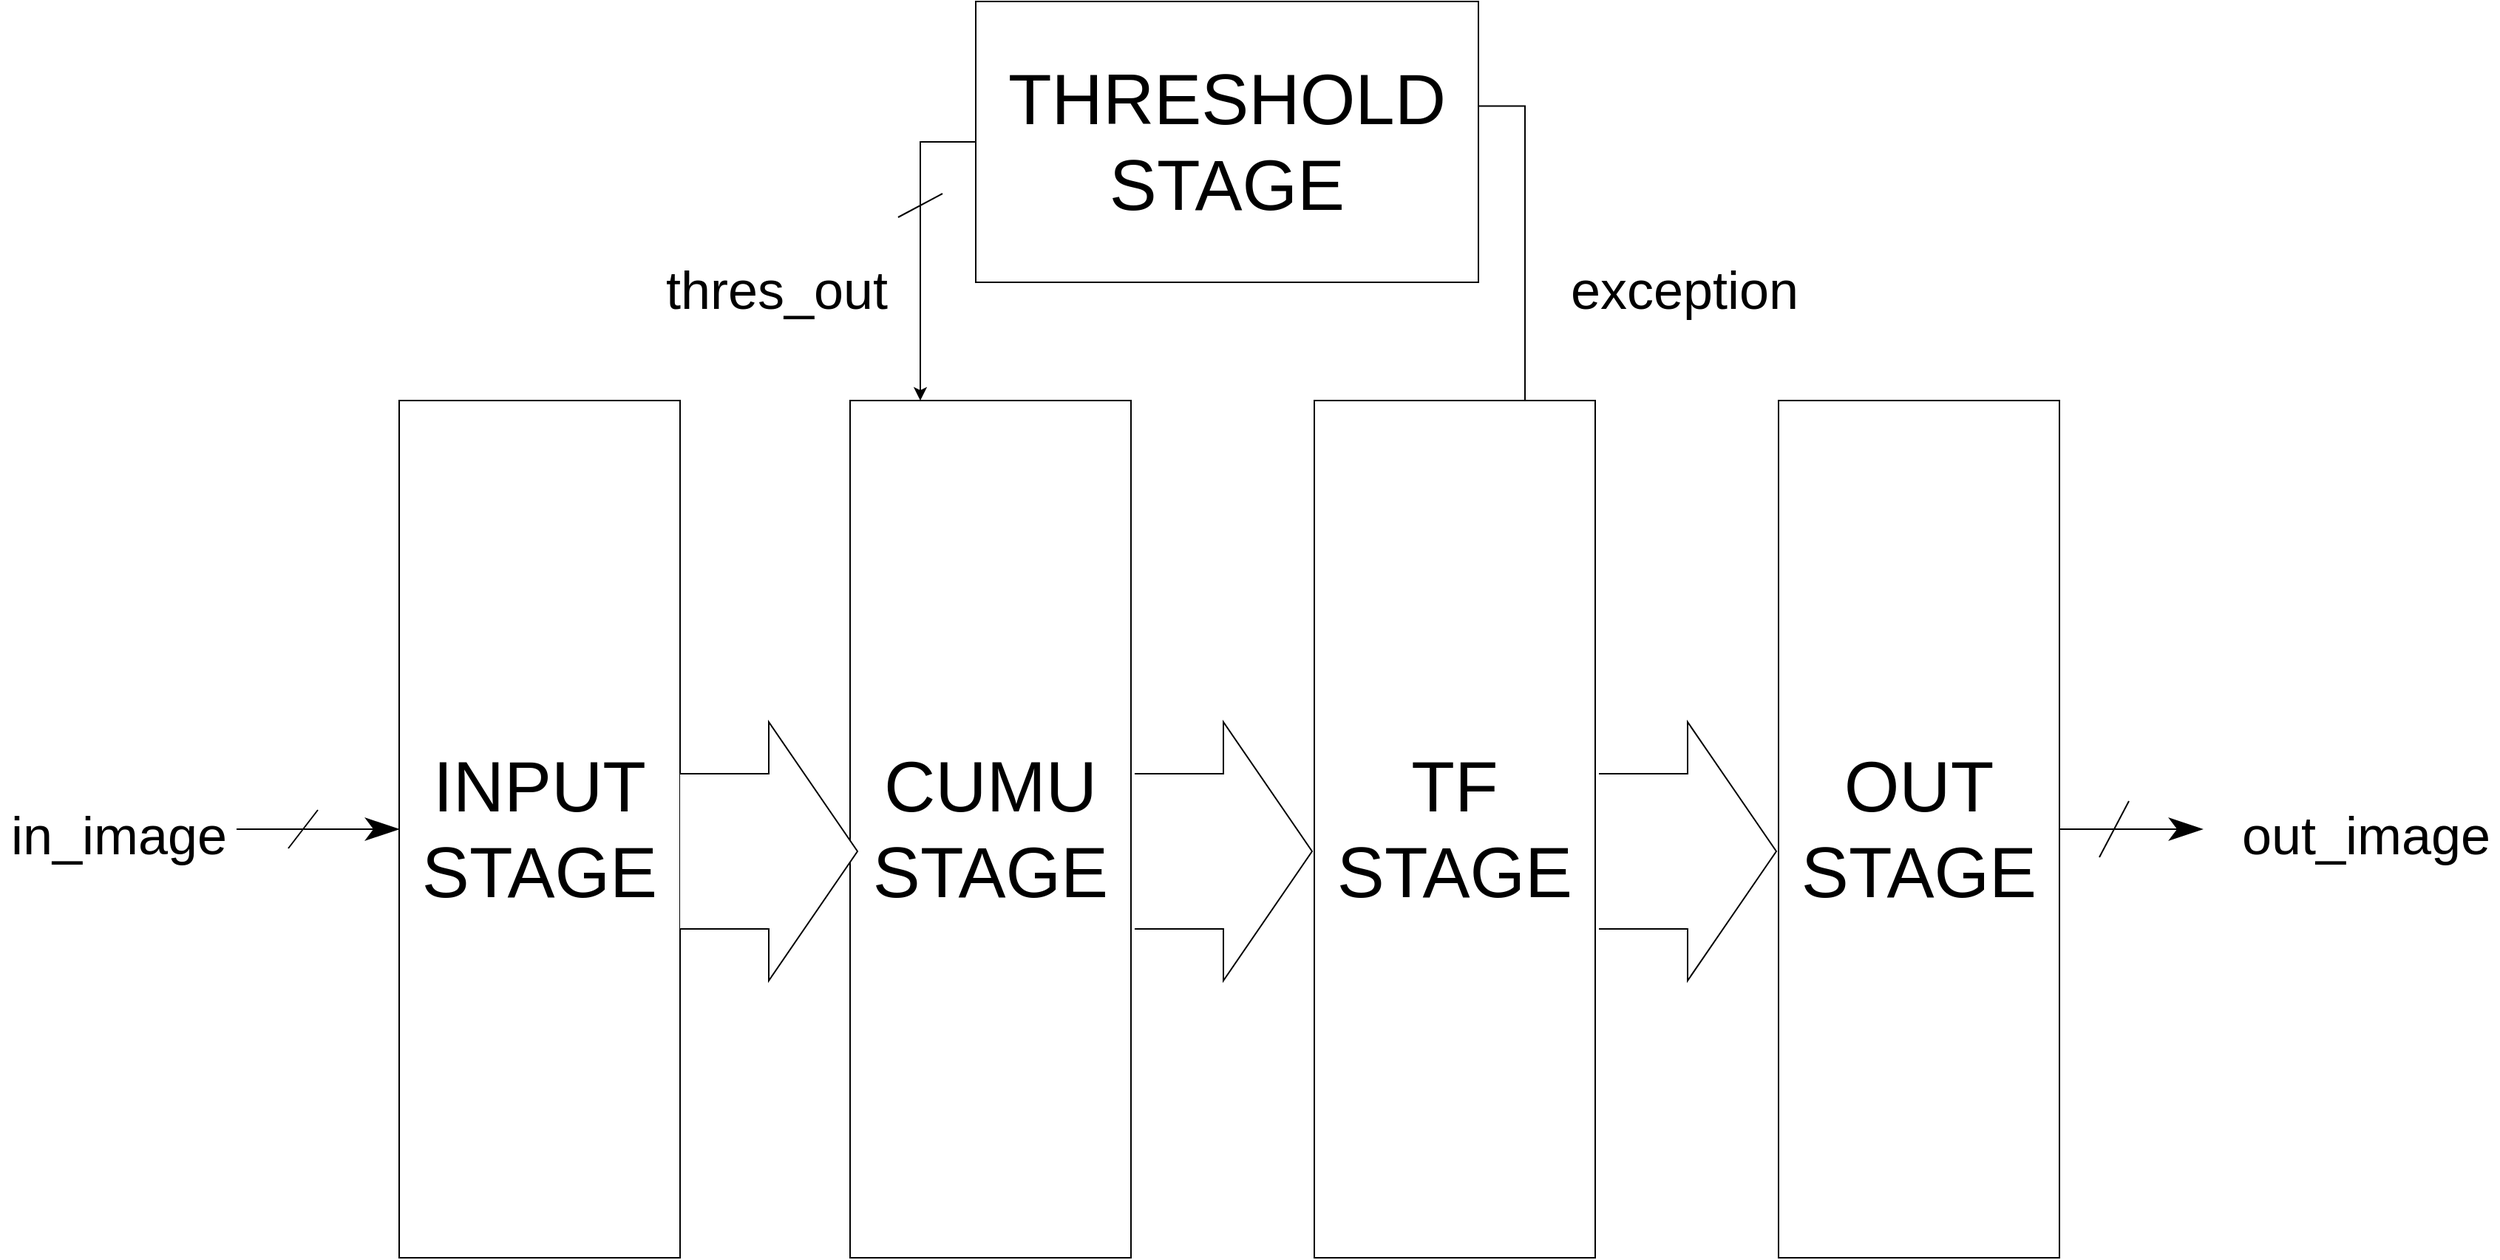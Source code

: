 <mxfile version="19.0.3" type="device"><diagram name="Page-1" id="7e0a89b8-554c-2b80-1dc8-d5c74ca68de4"><mxGraphModel dx="3655" dy="2178" grid="1" gridSize="10" guides="1" tooltips="1" connect="1" arrows="1" fold="1" page="1" pageScale="1" pageWidth="1100" pageHeight="850" background="none" math="0" shadow="0"><root><mxCell id="0"/><mxCell id="1" parent="0"/><mxCell id="5VuBzd3828rCCd8GoxPt-8" value="" style="verticalLabelPosition=bottom;shadow=0;dashed=0;align=center;html=1;verticalAlign=top;shape=mxgraph.electrical.transmission.bus_width;pointerEvents=1;fontSize=48;" vertex="1" parent="1"><mxGeometry x="-392.5" y="-20" width="30" height="16" as="geometry"/></mxCell><mxCell id="KAahDslGpE_hZtpQpJTQ-39" value="" style="verticalLabelPosition=bottom;shadow=0;dashed=0;align=center;html=1;verticalAlign=top;shape=mxgraph.electrical.transmission.bus_width;pointerEvents=1;fontSize=48;" parent="1" vertex="1"><mxGeometry x="-805" y="397" width="20" height="26" as="geometry"/></mxCell><mxCell id="KAahDslGpE_hZtpQpJTQ-32" value="" style="verticalLabelPosition=bottom;shadow=0;dashed=0;align=center;html=1;verticalAlign=top;shape=mxgraph.electrical.transmission.bus_width;pointerEvents=1;fontSize=48;" parent="1" vertex="1"><mxGeometry x="420" y="391" width="20" height="38" as="geometry"/></mxCell><mxCell id="KAahDslGpE_hZtpQpJTQ-1" value="&lt;font style=&quot;font-size: 48px;&quot;&gt;INPUT&lt;br&gt;STAGE&lt;/font&gt;" style="rounded=0;whiteSpace=wrap;html=1;" parent="1" vertex="1"><mxGeometry x="-730" y="120" width="190" height="580" as="geometry"/></mxCell><mxCell id="KAahDslGpE_hZtpQpJTQ-15" value="&lt;font style=&quot;font-size: 48px;&quot;&gt;CUMU&lt;br&gt;STAGE&lt;/font&gt;" style="rounded=0;whiteSpace=wrap;html=1;" parent="1" vertex="1"><mxGeometry x="-425" y="120" width="190" height="580" as="geometry"/></mxCell><mxCell id="5VuBzd3828rCCd8GoxPt-5" style="edgeStyle=orthogonalEdgeStyle;rounded=0;orthogonalLoop=1;jettySize=auto;html=1;exitX=0.75;exitY=0;exitDx=0;exitDy=0;entryX=1;entryY=0.372;entryDx=0;entryDy=0;entryPerimeter=0;" edge="1" parent="1" source="KAahDslGpE_hZtpQpJTQ-16" target="5VuBzd3828rCCd8GoxPt-1"><mxGeometry relative="1" as="geometry"/></mxCell><mxCell id="KAahDslGpE_hZtpQpJTQ-16" value="&lt;font style=&quot;font-size: 48px;&quot;&gt;TF&lt;br&gt;STAGE&lt;/font&gt;" style="rounded=0;whiteSpace=wrap;html=1;" parent="1" vertex="1"><mxGeometry x="-111" y="120" width="190" height="580" as="geometry"/></mxCell><mxCell id="KAahDslGpE_hZtpQpJTQ-18" value="&lt;font style=&quot;font-size: 48px;&quot;&gt;OUT&lt;br&gt;STAGE&lt;/font&gt;" style="rounded=0;whiteSpace=wrap;html=1;" parent="1" vertex="1"><mxGeometry x="203" y="120" width="190" height="580" as="geometry"/></mxCell><mxCell id="KAahDslGpE_hZtpQpJTQ-21" value="" style="verticalLabelPosition=bottom;shadow=0;dashed=0;align=center;html=1;verticalAlign=top;shape=mxgraph.electrical.transmission.straightBus;fontSize=48;rotation=-90;" parent="1" vertex="1"><mxGeometry x="-567.5" y="365" width="175" height="120" as="geometry"/></mxCell><mxCell id="KAahDslGpE_hZtpQpJTQ-22" value="" style="verticalLabelPosition=bottom;shadow=0;dashed=0;align=center;html=1;verticalAlign=top;shape=mxgraph.electrical.transmission.straightBus;fontSize=48;rotation=-90;" parent="1" vertex="1"><mxGeometry x="-260" y="365" width="175" height="120" as="geometry"/></mxCell><mxCell id="KAahDslGpE_hZtpQpJTQ-23" value="" style="verticalLabelPosition=bottom;shadow=0;dashed=0;align=center;html=1;verticalAlign=top;shape=mxgraph.electrical.transmission.straightBus;fontSize=48;rotation=-90;" parent="1" vertex="1"><mxGeometry x="54" y="365" width="175" height="120" as="geometry"/></mxCell><mxCell id="KAahDslGpE_hZtpQpJTQ-29" value="" style="endArrow=classicThin;html=1;strokeWidth=1;endSize=20;rounded=0;fontSize=48;exitX=1;exitY=0.5;exitDx=0;exitDy=0;" parent="1" source="KAahDslGpE_hZtpQpJTQ-18" edge="1"><mxGeometry width="100" relative="1" as="geometry"><mxPoint x="-280" y="250" as="sourcePoint"/><mxPoint x="490" y="410" as="targetPoint"/></mxGeometry></mxCell><mxCell id="KAahDslGpE_hZtpQpJTQ-38" value="" style="endArrow=classicThin;html=1;strokeWidth=1;endSize=20;rounded=0;fontSize=48;entryX=0;entryY=0.5;entryDx=0;entryDy=0;" parent="1" target="KAahDslGpE_hZtpQpJTQ-1" edge="1"><mxGeometry width="100" relative="1" as="geometry"><mxPoint x="-840" y="410" as="sourcePoint"/><mxPoint x="-1000" y="360" as="targetPoint"/></mxGeometry></mxCell><mxCell id="KAahDslGpE_hZtpQpJTQ-40" value="&lt;font style=&quot;font-size: 36px;&quot;&gt;out_image&lt;/font&gt;" style="text;html=1;align=center;verticalAlign=middle;resizable=0;points=[];autosize=1;strokeColor=none;fillColor=none;fontSize=48;" parent="1" vertex="1"><mxGeometry x="510" y="375" width="180" height="70" as="geometry"/></mxCell><mxCell id="KAahDslGpE_hZtpQpJTQ-41" value="&lt;font style=&quot;font-size: 36px;&quot;&gt;in_image&lt;/font&gt;" style="text;html=1;align=center;verticalAlign=middle;resizable=0;points=[];autosize=1;strokeColor=none;fillColor=none;fontSize=48;" parent="1" vertex="1"><mxGeometry x="-1000" y="375" width="160" height="70" as="geometry"/></mxCell><mxCell id="5VuBzd3828rCCd8GoxPt-4" style="edgeStyle=orthogonalEdgeStyle;rounded=0;orthogonalLoop=1;jettySize=auto;html=1;exitX=0;exitY=0.5;exitDx=0;exitDy=0;entryX=0.25;entryY=0;entryDx=0;entryDy=0;" edge="1" parent="1" source="5VuBzd3828rCCd8GoxPt-1" target="KAahDslGpE_hZtpQpJTQ-15"><mxGeometry relative="1" as="geometry"/></mxCell><mxCell id="5VuBzd3828rCCd8GoxPt-1" value="&lt;span style=&quot;font-size: 48px;&quot;&gt;THRESHOLD&lt;br&gt;STAGE&lt;br&gt;&lt;/span&gt;" style="rounded=0;whiteSpace=wrap;html=1;" vertex="1" parent="1"><mxGeometry x="-340" y="-150" width="340" height="190" as="geometry"/></mxCell><mxCell id="5VuBzd3828rCCd8GoxPt-6" value="&lt;font style=&quot;font-size: 36px;&quot;&gt;exception&lt;/font&gt;" style="text;html=1;align=center;verticalAlign=middle;resizable=0;points=[];autosize=1;strokeColor=none;fillColor=none;" vertex="1" parent="1"><mxGeometry x="54" y="30" width="170" height="30" as="geometry"/></mxCell><mxCell id="5VuBzd3828rCCd8GoxPt-7" value="&lt;font style=&quot;font-size: 36px;&quot;&gt;thres_out&lt;/font&gt;" style="text;html=1;align=center;verticalAlign=middle;resizable=0;points=[];autosize=1;strokeColor=none;fillColor=none;" vertex="1" parent="1"><mxGeometry x="-560" y="30" width="170" height="30" as="geometry"/></mxCell></root></mxGraphModel></diagram></mxfile>